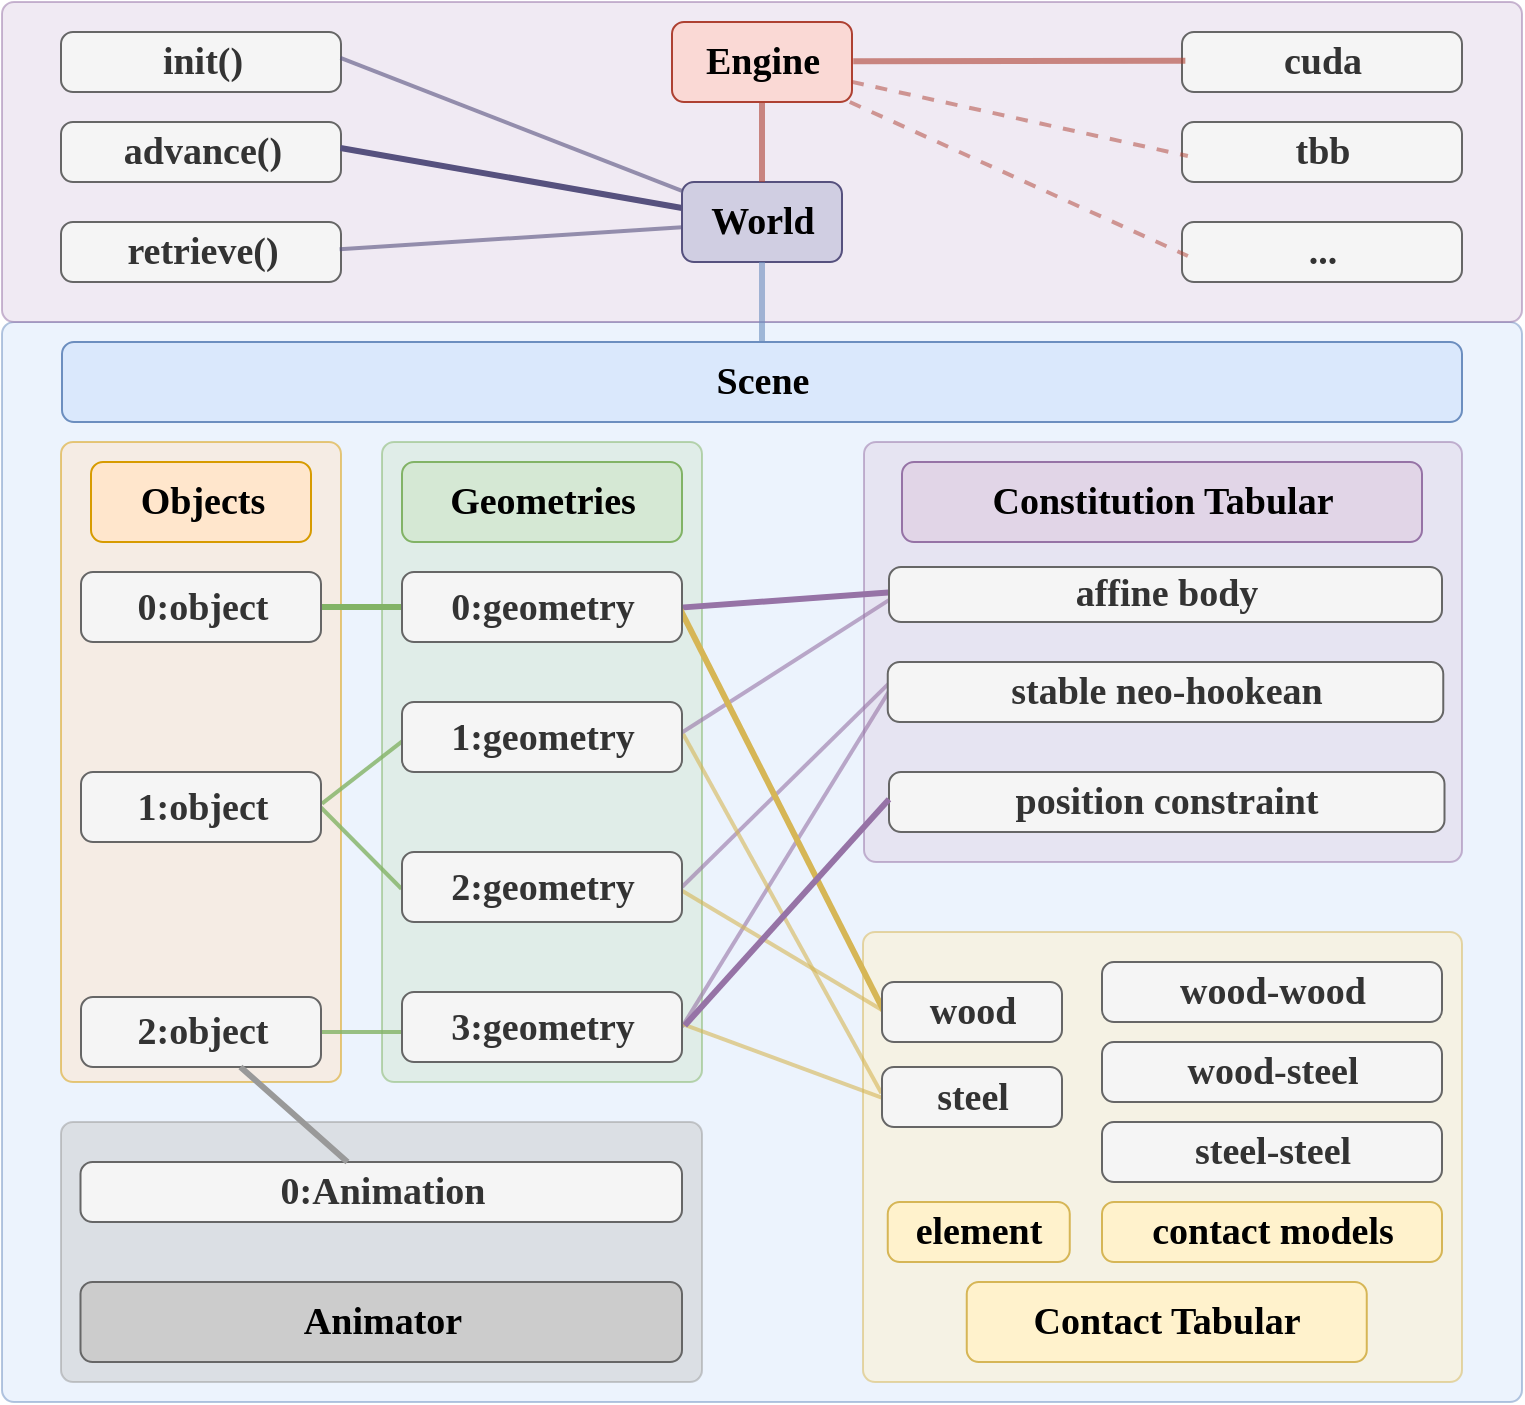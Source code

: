 <mxfile version="24.0.4" type="device">
  <diagram name="第 1 页" id="SAHKPxjK9V1qAOfatdbY">
    <mxGraphModel dx="1434" dy="2125" grid="1" gridSize="10" guides="1" tooltips="1" connect="1" arrows="1" fold="1" page="1" pageScale="1" pageWidth="827" pageHeight="1169" math="0" shadow="0">
      <root>
        <mxCell id="0" />
        <mxCell id="1" parent="0" />
        <mxCell id="b9sYkB1GpHUD2K_iO5PB-35" value="" style="rounded=1;whiteSpace=wrap;html=1;movable=1;resizable=1;rotatable=1;deletable=1;editable=1;locked=0;connectable=1;fillColor=#dae8fc;strokeColor=#6c8ebf;shadow=0;opacity=50;absoluteArcSize=1;arcSize=12;" parent="1" vertex="1">
          <mxGeometry x="40" y="-960" width="760" height="540" as="geometry" />
        </mxCell>
        <mxCell id="BDcLkVqgCtnHrI-E3r1J-9" value="" style="rounded=1;whiteSpace=wrap;html=1;movable=1;resizable=1;rotatable=1;deletable=1;editable=1;locked=0;connectable=1;fillColor=#e1d5e7;strokeColor=#9673a6;shadow=0;opacity=50;absoluteArcSize=1;arcSize=12;" parent="1" vertex="1">
          <mxGeometry x="40" y="-1120" width="760" height="160" as="geometry" />
        </mxCell>
        <mxCell id="lv3CAIxyMZGmVp8VG3db-56" value="" style="rounded=1;whiteSpace=wrap;html=1;movable=1;resizable=1;rotatable=1;deletable=1;editable=1;locked=0;connectable=1;fillColor=#d5e8d4;strokeColor=#82b366;shadow=0;opacity=50;absoluteArcSize=1;arcSize=12;" parent="1" vertex="1">
          <mxGeometry x="230" y="-900" width="160" height="320" as="geometry" />
        </mxCell>
        <mxCell id="lv3CAIxyMZGmVp8VG3db-7" value="" style="rounded=1;whiteSpace=wrap;html=1;movable=1;resizable=1;rotatable=1;deletable=1;editable=1;locked=0;connectable=1;fillColor=#fff2cc;strokeColor=#d6b656;shadow=0;opacity=50;absoluteArcSize=1;arcSize=12;" parent="1" vertex="1">
          <mxGeometry x="470.5" y="-655" width="299.5" height="225" as="geometry" />
        </mxCell>
        <mxCell id="lv3CAIxyMZGmVp8VG3db-6" value="" style="rounded=1;whiteSpace=wrap;html=1;movable=1;resizable=1;rotatable=1;deletable=1;editable=1;locked=0;connectable=1;fillColor=#e1d5e7;strokeColor=#9673a6;shadow=0;opacity=50;absoluteArcSize=1;arcSize=12;" parent="1" vertex="1">
          <mxGeometry x="471" y="-900" width="299" height="210" as="geometry" />
        </mxCell>
        <mxCell id="b9sYkB1GpHUD2K_iO5PB-41" value="" style="rounded=1;whiteSpace=wrap;html=1;movable=1;resizable=1;rotatable=1;deletable=1;editable=1;locked=0;connectable=1;fillColor=#ffe6cc;strokeColor=#d79b00;shadow=0;opacity=50;absoluteArcSize=1;arcSize=12;" parent="1" vertex="1">
          <mxGeometry x="69.5" y="-900" width="140" height="320" as="geometry" />
        </mxCell>
        <mxCell id="b9sYkB1GpHUD2K_iO5PB-42" value="&lt;span style=&quot;font-size: 19px;&quot;&gt;&lt;b&gt;&lt;font face=&quot;Lucida Console&quot;&gt;Scene&lt;br&gt;&lt;/font&gt;&lt;/b&gt;&lt;/span&gt;" style="text;html=1;align=center;verticalAlign=middle;resizable=1;points=[];autosize=0;strokeColor=#6c8ebf;fillColor=#dae8fc;rounded=1;absoluteArcSize=1;arcSize=12;" parent="1" vertex="1">
          <mxGeometry x="70" y="-950" width="700" height="40" as="geometry" />
        </mxCell>
        <mxCell id="lv3CAIxyMZGmVp8VG3db-1" value="&lt;span style=&quot;font-size: 19px;&quot;&gt;&lt;b&gt;&lt;font face=&quot;Lucida Console&quot;&gt;Constitution Tabular&lt;br&gt;&lt;/font&gt;&lt;/b&gt;&lt;/span&gt;" style="text;html=1;align=center;verticalAlign=middle;resizable=1;points=[];autosize=1;strokeColor=#9673a6;fillColor=#e1d5e7;rounded=1;absoluteArcSize=1;arcSize=12;" parent="1" vertex="1">
          <mxGeometry x="490" y="-890" width="260" height="40" as="geometry" />
        </mxCell>
        <mxCell id="lv3CAIxyMZGmVp8VG3db-2" value="&lt;span style=&quot;font-size: 19px;&quot;&gt;&lt;b&gt;&lt;font face=&quot;Lucida Console&quot;&gt;Contact Tabular&lt;br&gt;&lt;/font&gt;&lt;/b&gt;&lt;/span&gt;" style="text;html=1;align=center;verticalAlign=middle;resizable=1;points=[];autosize=1;strokeColor=#d6b656;fillColor=#fff2cc;rounded=1;absoluteArcSize=1;arcSize=12;" parent="1" vertex="1">
          <mxGeometry x="522.38" y="-480" width="200" height="40" as="geometry" />
        </mxCell>
        <mxCell id="lv3CAIxyMZGmVp8VG3db-8" value="&lt;span style=&quot;font-size: 19px;&quot;&gt;&lt;b&gt;&lt;font face=&quot;Lucida Console&quot;&gt;wood-wood&lt;br&gt;&lt;/font&gt;&lt;/b&gt;&lt;/span&gt;" style="text;html=1;align=center;verticalAlign=middle;resizable=1;points=[];autosize=0;strokeColor=#666666;fillColor=#f5f5f5;rounded=1;absoluteArcSize=1;arcSize=12;fontColor=#333333;imageAspect=1;" parent="1" vertex="1">
          <mxGeometry x="590" y="-640" width="170" height="30" as="geometry" />
        </mxCell>
        <mxCell id="lv3CAIxyMZGmVp8VG3db-9" value="&lt;span style=&quot;font-size: 19px;&quot;&gt;&lt;b&gt;&lt;font face=&quot;Lucida Console&quot;&gt;wood-steel&lt;br&gt;&lt;/font&gt;&lt;/b&gt;&lt;/span&gt;" style="text;html=1;align=center;verticalAlign=middle;resizable=1;points=[];autosize=0;strokeColor=#666666;fillColor=#f5f5f5;rounded=1;absoluteArcSize=1;arcSize=12;fontColor=#333333;" parent="1" vertex="1">
          <mxGeometry x="590" y="-600" width="170" height="30" as="geometry" />
        </mxCell>
        <mxCell id="lv3CAIxyMZGmVp8VG3db-10" value="&lt;span style=&quot;font-size: 19px;&quot;&gt;&lt;b&gt;&lt;font face=&quot;Lucida Console&quot;&gt;steel-steel&lt;br&gt;&lt;/font&gt;&lt;/b&gt;&lt;/span&gt;" style="text;html=1;align=center;verticalAlign=middle;resizable=1;points=[];autosize=0;strokeColor=#666666;fillColor=#f5f5f5;rounded=1;absoluteArcSize=1;arcSize=12;fontColor=#333333;" parent="1" vertex="1">
          <mxGeometry x="590" y="-560" width="170" height="30" as="geometry" />
        </mxCell>
        <mxCell id="lv3CAIxyMZGmVp8VG3db-41" value="&lt;span style=&quot;font-size: 19px;&quot;&gt;&lt;b&gt;&lt;font face=&quot;Lucida Console&quot;&gt;element&lt;br&gt;&lt;/font&gt;&lt;/b&gt;&lt;/span&gt;" style="text;html=1;align=center;verticalAlign=middle;resizable=1;points=[];autosize=0;strokeColor=#d6b656;fillColor=#fff2cc;rounded=1;absoluteArcSize=1;arcSize=12;" parent="1" vertex="1">
          <mxGeometry x="482.88" y="-520" width="91" height="30" as="geometry" />
        </mxCell>
        <mxCell id="lv3CAIxyMZGmVp8VG3db-42" value="&lt;span style=&quot;font-size: 19px;&quot;&gt;&lt;b&gt;&lt;font face=&quot;Lucida Console&quot;&gt;contact models&lt;br&gt;&lt;/font&gt;&lt;/b&gt;&lt;/span&gt;" style="text;html=1;align=center;verticalAlign=middle;resizable=1;points=[];autosize=0;strokeColor=#d6b656;fillColor=#fff2cc;rounded=1;absoluteArcSize=1;arcSize=12;" parent="1" vertex="1">
          <mxGeometry x="590" y="-520" width="170" height="30" as="geometry" />
        </mxCell>
        <mxCell id="lv3CAIxyMZGmVp8VG3db-44" style="rounded=0;orthogonalLoop=1;jettySize=auto;html=1;fillColor=#e1d5e7;strokeColor=#9673a6;strokeWidth=3;endArrow=none;endFill=0;startArrow=none;startFill=0;endSize=9;startSize=9;exitX=0.994;exitY=0.509;exitDx=0;exitDy=0;exitPerimeter=0;entryX=0.011;entryY=0.456;entryDx=0;entryDy=0;entryPerimeter=0;" parent="1" source="b9sYkB1GpHUD2K_iO5PB-46" target="lv3CAIxyMZGmVp8VG3db-3" edge="1">
          <mxGeometry relative="1" as="geometry">
            <mxPoint x="470" y="-814" as="targetPoint" />
          </mxGeometry>
        </mxCell>
        <mxCell id="lv3CAIxyMZGmVp8VG3db-50" style="rounded=0;orthogonalLoop=1;jettySize=auto;html=1;fillColor=#e1d5e7;strokeColor=#9673a6;strokeWidth=2;endArrow=none;endFill=0;startArrow=none;startFill=0;endSize=9;startSize=9;exitX=1;exitY=0.5;exitDx=0;exitDy=0;exitPerimeter=0;entryX=0.003;entryY=0.347;entryDx=0;entryDy=0;entryPerimeter=0;opacity=60;" parent="1" source="b9sYkB1GpHUD2K_iO5PB-49" target="lv3CAIxyMZGmVp8VG3db-4" edge="1">
          <mxGeometry relative="1" as="geometry">
            <mxPoint x="388" y="-761" as="sourcePoint" />
            <mxPoint x="479" y="-763" as="targetPoint" />
          </mxGeometry>
        </mxCell>
        <mxCell id="lv3CAIxyMZGmVp8VG3db-51" style="rounded=0;orthogonalLoop=1;jettySize=auto;html=1;fillColor=#e1d5e7;strokeColor=#9673a6;strokeWidth=2;endArrow=none;endFill=0;startArrow=none;startFill=0;endSize=9;startSize=9;exitX=1;exitY=0.5;exitDx=0;exitDy=0;exitPerimeter=0;entryX=0.002;entryY=0.491;entryDx=0;entryDy=0;entryPerimeter=0;opacity=60;" parent="1" source="b9sYkB1GpHUD2K_iO5PB-37" target="lv3CAIxyMZGmVp8VG3db-4" edge="1">
          <mxGeometry relative="1" as="geometry">
            <mxPoint x="390" y="-700" as="sourcePoint" />
            <mxPoint x="480" y="-806" as="targetPoint" />
          </mxGeometry>
        </mxCell>
        <mxCell id="lv3CAIxyMZGmVp8VG3db-47" style="rounded=0;orthogonalLoop=1;jettySize=auto;html=1;fillColor=#e1d5e7;strokeColor=#9673a6;strokeWidth=2;endArrow=none;endFill=0;startArrow=none;startFill=0;endSize=9;startSize=9;exitX=0.986;exitY=0.471;exitDx=0;exitDy=0;exitPerimeter=0;opacity=60;entryX=0.009;entryY=0.544;entryDx=0;entryDy=0;entryPerimeter=0;" parent="1" source="b9sYkB1GpHUD2K_iO5PB-47" target="lv3CAIxyMZGmVp8VG3db-3" edge="1">
          <mxGeometry relative="1" as="geometry">
            <mxPoint x="388" y="-820" as="sourcePoint" />
            <mxPoint x="470" y="-810" as="targetPoint" />
            <Array as="points" />
          </mxGeometry>
        </mxCell>
        <mxCell id="lv3CAIxyMZGmVp8VG3db-52" style="rounded=0;orthogonalLoop=1;jettySize=auto;html=1;fillColor=#fff2cc;strokeColor=#d6b656;strokeWidth=3;endArrow=none;endFill=0;startArrow=none;startFill=0;endSize=9;startSize=9;exitX=0.986;exitY=0.474;exitDx=0;exitDy=0;exitPerimeter=0;entryX=0.026;entryY=0.577;entryDx=0;entryDy=0;entryPerimeter=0;" parent="1" source="b9sYkB1GpHUD2K_iO5PB-46" target="lv3CAIxyMZGmVp8VG3db-39" edge="1">
          <mxGeometry relative="1" as="geometry">
            <mxPoint x="380" y="-830" as="sourcePoint" />
            <mxPoint x="480" y="-804" as="targetPoint" />
          </mxGeometry>
        </mxCell>
        <mxCell id="lv3CAIxyMZGmVp8VG3db-53" style="rounded=0;orthogonalLoop=1;jettySize=auto;html=1;fillColor=#fff2cc;strokeColor=#d6b656;strokeWidth=2;endArrow=none;endFill=0;startArrow=none;startFill=0;endSize=9;startSize=9;entryX=-0.003;entryY=0.437;entryDx=0;entryDy=0;entryPerimeter=0;opacity=60;exitX=1.004;exitY=0.456;exitDx=0;exitDy=0;exitPerimeter=0;" parent="1" source="b9sYkB1GpHUD2K_iO5PB-47" target="lv3CAIxyMZGmVp8VG3db-40" edge="1">
          <mxGeometry relative="1" as="geometry">
            <mxPoint x="380" y="-770" as="sourcePoint" />
            <mxPoint x="482" y="-696" as="targetPoint" />
          </mxGeometry>
        </mxCell>
        <mxCell id="lv3CAIxyMZGmVp8VG3db-54" style="rounded=0;orthogonalLoop=1;jettySize=auto;html=1;fillColor=#fff2cc;strokeColor=#d6b656;strokeWidth=2;endArrow=none;endFill=0;startArrow=none;startFill=0;endSize=9;startSize=9;exitX=0.988;exitY=0.525;exitDx=0;exitDy=0;exitPerimeter=0;opacity=60;entryX=0.009;entryY=0.482;entryDx=0;entryDy=0;entryPerimeter=0;" parent="1" source="b9sYkB1GpHUD2K_iO5PB-49" target="lv3CAIxyMZGmVp8VG3db-39" edge="1">
          <mxGeometry relative="1" as="geometry">
            <mxPoint x="390" y="-760" as="sourcePoint" />
            <mxPoint x="482" y="-647" as="targetPoint" />
          </mxGeometry>
        </mxCell>
        <mxCell id="lv3CAIxyMZGmVp8VG3db-55" style="rounded=0;orthogonalLoop=1;jettySize=auto;html=1;fillColor=#fff2cc;strokeColor=#d6b656;strokeWidth=2;endArrow=none;endFill=0;startArrow=none;startFill=0;endSize=9;startSize=9;entryX=0.013;entryY=0.528;entryDx=0;entryDy=0;entryPerimeter=0;opacity=60;exitX=1;exitY=0.456;exitDx=0;exitDy=0;exitPerimeter=0;" parent="1" source="b9sYkB1GpHUD2K_iO5PB-37" target="lv3CAIxyMZGmVp8VG3db-40" edge="1">
          <mxGeometry relative="1" as="geometry">
            <mxPoint x="390" y="-760" as="sourcePoint" />
            <mxPoint x="482" y="-647" as="targetPoint" />
          </mxGeometry>
        </mxCell>
        <mxCell id="lv3CAIxyMZGmVp8VG3db-57" style="rounded=0;orthogonalLoop=1;jettySize=auto;html=1;fillColor=#d5e8d4;strokeColor=#82b366;strokeWidth=3;endArrow=none;endFill=0;startArrow=none;startFill=0;endSize=9;startSize=9;" parent="1" source="b9sYkB1GpHUD2K_iO5PB-43" target="b9sYkB1GpHUD2K_iO5PB-46" edge="1">
          <mxGeometry relative="1" as="geometry">
            <mxPoint x="249" y="-975" as="sourcePoint" />
            <mxPoint x="371" y="-855" as="targetPoint" />
          </mxGeometry>
        </mxCell>
        <mxCell id="lv3CAIxyMZGmVp8VG3db-58" style="rounded=0;orthogonalLoop=1;jettySize=auto;html=1;fillColor=#d5e8d4;strokeColor=#82b366;strokeWidth=2;endArrow=none;endFill=0;startArrow=none;startFill=0;endSize=9;startSize=9;opacity=80;entryX=0.019;entryY=0.505;entryDx=0;entryDy=0;entryPerimeter=0;exitX=1.004;exitY=0.452;exitDx=0;exitDy=0;exitPerimeter=0;" parent="1" source="b9sYkB1GpHUD2K_iO5PB-44" target="b9sYkB1GpHUD2K_iO5PB-47" edge="1">
          <mxGeometry relative="1" as="geometry">
            <mxPoint x="388" y="-716" as="sourcePoint" />
            <mxPoint x="480" y="-755" as="targetPoint" />
          </mxGeometry>
        </mxCell>
        <mxCell id="lv3CAIxyMZGmVp8VG3db-59" style="rounded=0;orthogonalLoop=1;jettySize=auto;html=1;fillColor=#d5e8d4;strokeColor=#82b366;strokeWidth=2;endArrow=none;endFill=0;startArrow=none;startFill=0;endSize=9;startSize=9;opacity=80;exitX=1;exitY=0.507;exitDx=0;exitDy=0;exitPerimeter=0;entryX=-0.002;entryY=0.525;entryDx=0;entryDy=0;entryPerimeter=0;" parent="1" source="b9sYkB1GpHUD2K_iO5PB-44" target="b9sYkB1GpHUD2K_iO5PB-49" edge="1">
          <mxGeometry relative="1" as="geometry">
            <mxPoint x="190" y="-715" as="sourcePoint" />
            <mxPoint x="250" y="-715" as="targetPoint" />
          </mxGeometry>
        </mxCell>
        <mxCell id="lv3CAIxyMZGmVp8VG3db-60" style="rounded=0;orthogonalLoop=1;jettySize=auto;html=1;fillColor=#d5e8d4;strokeColor=#82b366;strokeWidth=2;endArrow=none;endFill=0;startArrow=none;startFill=0;endSize=9;startSize=9;opacity=80;" parent="1" edge="1">
          <mxGeometry relative="1" as="geometry">
            <mxPoint x="180" y="-605" as="sourcePoint" />
            <mxPoint x="240" y="-605" as="targetPoint" />
          </mxGeometry>
        </mxCell>
        <mxCell id="lv3CAIxyMZGmVp8VG3db-39" value="&lt;span style=&quot;font-size: 19px;&quot;&gt;&lt;b&gt;&lt;font face=&quot;Lucida Console&quot;&gt;wood&lt;br&gt;&lt;/font&gt;&lt;/b&gt;&lt;/span&gt;" style="text;html=1;align=center;verticalAlign=middle;resizable=1;points=[];autosize=0;strokeColor=#666666;fillColor=#f5f5f5;rounded=1;absoluteArcSize=1;arcSize=12;fontColor=#333333;imageAspect=1;" parent="1" vertex="1">
          <mxGeometry x="480" y="-630" width="90" height="30" as="geometry" />
        </mxCell>
        <mxCell id="lv3CAIxyMZGmVp8VG3db-3" value="&lt;span style=&quot;font-size: 19px;&quot;&gt;&lt;b&gt;&lt;font face=&quot;Lucida Console&quot;&gt;affine body&lt;br&gt;&lt;/font&gt;&lt;/b&gt;&lt;/span&gt;" style="text;html=1;align=center;verticalAlign=middle;resizable=1;points=[];autosize=0;strokeColor=#666666;fillColor=#f5f5f5;rounded=1;absoluteArcSize=1;arcSize=12;fontColor=#333333;" parent="1" vertex="1">
          <mxGeometry x="483.5" y="-837.5" width="276.5" height="27.5" as="geometry" />
        </mxCell>
        <mxCell id="lv3CAIxyMZGmVp8VG3db-4" value="&lt;span style=&quot;font-size: 19px;&quot;&gt;&lt;b&gt;&lt;font face=&quot;Lucida Console&quot;&gt;stable neo-hookean&lt;br&gt;&lt;/font&gt;&lt;/b&gt;&lt;/span&gt;" style="text;html=1;align=center;verticalAlign=middle;resizable=1;points=[];autosize=0;strokeColor=#666666;fillColor=#f5f5f5;rounded=1;absoluteArcSize=1;arcSize=12;fontColor=#333333;" parent="1" vertex="1">
          <mxGeometry x="482.88" y="-790" width="277.75" height="30" as="geometry" />
        </mxCell>
        <mxCell id="lv3CAIxyMZGmVp8VG3db-40" value="&lt;span style=&quot;font-size: 19px;&quot;&gt;&lt;b&gt;&lt;font face=&quot;Lucida Console&quot;&gt;steel&lt;br&gt;&lt;/font&gt;&lt;/b&gt;&lt;/span&gt;" style="text;html=1;align=center;verticalAlign=middle;resizable=1;points=[];autosize=0;strokeColor=#666666;fillColor=#f5f5f5;rounded=1;absoluteArcSize=1;arcSize=12;fontColor=#333333;imageAspect=1;" parent="1" vertex="1">
          <mxGeometry x="480" y="-587.5" width="90" height="30" as="geometry" />
        </mxCell>
        <mxCell id="b9sYkB1GpHUD2K_iO5PB-37" value="&lt;span style=&quot;font-size: 19px;&quot;&gt;&lt;b&gt;&lt;font face=&quot;Lucida Console&quot;&gt;3:geometry&lt;br&gt;&lt;/font&gt;&lt;/b&gt;&lt;/span&gt;" style="text;html=1;align=center;verticalAlign=middle;resizable=1;points=[];autosize=0;strokeColor=#666666;fillColor=#f5f5f5;rounded=1;absoluteArcSize=1;arcSize=12;fontColor=#333333;" parent="1" vertex="1">
          <mxGeometry x="240" y="-625" width="140" height="35" as="geometry" />
        </mxCell>
        <mxCell id="b9sYkB1GpHUD2K_iO5PB-43" value="&lt;span style=&quot;font-size: 19px;&quot;&gt;&lt;b&gt;&lt;font face=&quot;Lucida Console&quot;&gt;0:object&lt;br&gt;&lt;/font&gt;&lt;/b&gt;&lt;/span&gt;" style="text;html=1;align=center;verticalAlign=middle;resizable=1;points=[];autosize=0;strokeColor=#666666;fillColor=#f5f5f5;rounded=1;absoluteArcSize=1;arcSize=12;fontColor=#333333;" parent="1" vertex="1">
          <mxGeometry x="79.5" y="-835" width="120" height="35" as="geometry" />
        </mxCell>
        <mxCell id="b9sYkB1GpHUD2K_iO5PB-44" value="&lt;span style=&quot;font-size: 19px;&quot;&gt;&lt;b&gt;&lt;font face=&quot;Lucida Console&quot;&gt;1:object&lt;br&gt;&lt;/font&gt;&lt;/b&gt;&lt;/span&gt;" style="text;html=1;align=center;verticalAlign=middle;resizable=1;points=[];autosize=0;strokeColor=#666666;fillColor=#f5f5f5;rounded=1;absoluteArcSize=1;arcSize=12;fontColor=#333333;" parent="1" vertex="1">
          <mxGeometry x="79.5" y="-735" width="120" height="35" as="geometry" />
        </mxCell>
        <mxCell id="b9sYkB1GpHUD2K_iO5PB-47" value="&lt;span style=&quot;font-size: 19px;&quot;&gt;&lt;b&gt;&lt;font face=&quot;Lucida Console&quot;&gt;1:geometry&lt;br&gt;&lt;/font&gt;&lt;/b&gt;&lt;/span&gt;" style="text;html=1;align=center;verticalAlign=middle;resizable=1;points=[];autosize=0;strokeColor=#666666;fillColor=#f5f5f5;rounded=1;absoluteArcSize=1;arcSize=12;fontColor=#333333;" parent="1" vertex="1">
          <mxGeometry x="240" y="-770" width="140" height="35" as="geometry" />
        </mxCell>
        <mxCell id="b9sYkB1GpHUD2K_iO5PB-48" value="&lt;span style=&quot;font-size: 19px;&quot;&gt;&lt;b&gt;&lt;font face=&quot;Lucida Console&quot;&gt;2:object&lt;br&gt;&lt;/font&gt;&lt;/b&gt;&lt;/span&gt;" style="text;html=1;align=center;verticalAlign=middle;resizable=1;points=[];autosize=0;strokeColor=#666666;fillColor=#f5f5f5;rounded=1;absoluteArcSize=1;arcSize=12;fontColor=#333333;" parent="1" vertex="1">
          <mxGeometry x="79.5" y="-622.5" width="120" height="35" as="geometry" />
        </mxCell>
        <mxCell id="b9sYkB1GpHUD2K_iO5PB-49" value="&lt;span style=&quot;font-size: 19px;&quot;&gt;&lt;b&gt;&lt;font face=&quot;Lucida Console&quot;&gt;2:geometry&lt;br&gt;&lt;/font&gt;&lt;/b&gt;&lt;/span&gt;" style="text;html=1;align=center;verticalAlign=middle;resizable=1;points=[];autosize=0;strokeColor=#666666;fillColor=#f5f5f5;rounded=1;absoluteArcSize=1;arcSize=12;fontColor=#333333;" parent="1" vertex="1">
          <mxGeometry x="240" y="-695" width="140" height="35" as="geometry" />
        </mxCell>
        <mxCell id="b9sYkB1GpHUD2K_iO5PB-46" value="&lt;span style=&quot;font-size: 19px;&quot;&gt;&lt;b&gt;&lt;font face=&quot;Lucida Console&quot;&gt;0:geometry&lt;br&gt;&lt;/font&gt;&lt;/b&gt;&lt;/span&gt;" style="text;html=1;align=center;verticalAlign=middle;resizable=1;points=[];autosize=0;strokeColor=#666666;fillColor=#f5f5f5;rounded=1;absoluteArcSize=1;arcSize=12;fontColor=#333333;" parent="1" vertex="1">
          <mxGeometry x="240" y="-835" width="140" height="35" as="geometry" />
        </mxCell>
        <mxCell id="lv3CAIxyMZGmVp8VG3db-61" value="&lt;span style=&quot;font-size: 19px;&quot;&gt;&lt;b&gt;&lt;font face=&quot;Lucida Console&quot;&gt;Objects&lt;br&gt;&lt;/font&gt;&lt;/b&gt;&lt;/span&gt;" style="text;html=1;align=center;verticalAlign=middle;resizable=1;points=[];autosize=1;strokeColor=#d79b00;fillColor=#ffe6cc;rounded=1;absoluteArcSize=1;arcSize=12;" parent="1" vertex="1">
          <mxGeometry x="84.5" y="-890" width="110" height="40" as="geometry" />
        </mxCell>
        <mxCell id="lv3CAIxyMZGmVp8VG3db-62" value="&lt;span style=&quot;font-size: 19px;&quot;&gt;&lt;b&gt;&lt;font face=&quot;Lucida Console&quot;&gt;Geometries&lt;br&gt;&lt;/font&gt;&lt;/b&gt;&lt;/span&gt;" style="text;html=1;align=center;verticalAlign=middle;resizable=1;points=[];autosize=1;strokeColor=#82b366;fillColor=#d5e8d4;rounded=1;absoluteArcSize=1;arcSize=12;" parent="1" vertex="1">
          <mxGeometry x="240" y="-890" width="140" height="40" as="geometry" />
        </mxCell>
        <mxCell id="PPOQS3A6w9e8k6hVX2pf-1" value="&lt;span style=&quot;font-size: 19px;&quot;&gt;&lt;b&gt;&lt;font face=&quot;Lucida Console&quot;&gt;Engine&lt;br&gt;&lt;/font&gt;&lt;/b&gt;&lt;/span&gt;" style="text;html=1;align=center;verticalAlign=middle;resizable=0;points=[];autosize=1;strokeColor=#ae4132;fillColor=#fad9d5;rounded=1;absoluteArcSize=1;arcSize=12;" parent="1" vertex="1">
          <mxGeometry x="375" y="-1110" width="90" height="40" as="geometry" />
        </mxCell>
        <mxCell id="PPOQS3A6w9e8k6hVX2pf-2" value="&lt;span style=&quot;font-size: 19px;&quot;&gt;&lt;b&gt;&lt;font face=&quot;Lucida Console&quot;&gt;World&lt;br&gt;&lt;/font&gt;&lt;/b&gt;&lt;/span&gt;" style="text;html=1;align=center;verticalAlign=middle;resizable=0;points=[];autosize=1;strokeColor=#56517e;fillColor=#d0cee2;rounded=1;absoluteArcSize=1;arcSize=12;" parent="1" vertex="1">
          <mxGeometry x="380" y="-1030" width="80" height="40" as="geometry" />
        </mxCell>
        <mxCell id="PPOQS3A6w9e8k6hVX2pf-3" value="&lt;span style=&quot;font-size: 19px;&quot;&gt;&lt;b&gt;&lt;font face=&quot;Lucida Console&quot;&gt;position constraint&lt;br&gt;&lt;/font&gt;&lt;/b&gt;&lt;/span&gt;" style="text;html=1;align=center;verticalAlign=middle;resizable=1;points=[];autosize=0;strokeColor=#666666;fillColor=#f5f5f5;rounded=1;absoluteArcSize=1;arcSize=12;fontColor=#333333;" parent="1" vertex="1">
          <mxGeometry x="483.5" y="-735" width="277.75" height="30" as="geometry" />
        </mxCell>
        <mxCell id="PPOQS3A6w9e8k6hVX2pf-4" style="rounded=0;orthogonalLoop=1;jettySize=auto;html=1;fillColor=#e1d5e7;strokeColor=#9673a6;strokeWidth=3;endArrow=none;endFill=0;startArrow=none;startFill=0;endSize=9;startSize=9;exitX=1.01;exitY=0.478;exitDx=0;exitDy=0;exitPerimeter=0;entryX=0;entryY=0.456;entryDx=0;entryDy=0;entryPerimeter=0;" parent="1" source="b9sYkB1GpHUD2K_iO5PB-37" target="PPOQS3A6w9e8k6hVX2pf-3" edge="1">
          <mxGeometry relative="1" as="geometry">
            <mxPoint x="481" y="-836" as="targetPoint" />
            <mxPoint x="389" y="-772" as="sourcePoint" />
          </mxGeometry>
        </mxCell>
        <mxCell id="PPOQS3A6w9e8k6hVX2pf-6" value="&lt;span style=&quot;font-size: 19px;&quot;&gt;&lt;b&gt;&lt;font face=&quot;Lucida Console&quot;&gt;init()&lt;br&gt;&lt;/font&gt;&lt;/b&gt;&lt;/span&gt;" style="text;html=1;align=center;verticalAlign=middle;resizable=1;points=[];autosize=0;strokeColor=#666666;fillColor=#f5f5f5;rounded=1;absoluteArcSize=1;arcSize=12;fontColor=#333333;" parent="1" vertex="1">
          <mxGeometry x="69.5" y="-1105" width="140" height="30" as="geometry" />
        </mxCell>
        <mxCell id="PPOQS3A6w9e8k6hVX2pf-7" value="&lt;span style=&quot;font-size: 19px;&quot;&gt;&lt;b&gt;&lt;font face=&quot;Lucida Console&quot;&gt;advance()&lt;br&gt;&lt;/font&gt;&lt;/b&gt;&lt;/span&gt;" style="text;html=1;align=center;verticalAlign=middle;resizable=1;points=[];autosize=0;strokeColor=#666666;fillColor=#f5f5f5;rounded=1;absoluteArcSize=1;arcSize=12;fontColor=#333333;" parent="1" vertex="1">
          <mxGeometry x="69.5" y="-1060" width="140" height="30" as="geometry" />
        </mxCell>
        <mxCell id="PPOQS3A6w9e8k6hVX2pf-8" value="&lt;span style=&quot;font-size: 19px;&quot;&gt;&lt;b&gt;&lt;font face=&quot;Lucida Console&quot;&gt;retrieve()&lt;br&gt;&lt;/font&gt;&lt;/b&gt;&lt;/span&gt;" style="text;html=1;align=center;verticalAlign=middle;resizable=1;points=[];autosize=0;strokeColor=#666666;fillColor=#f5f5f5;rounded=1;absoluteArcSize=1;arcSize=12;fontColor=#333333;" parent="1" vertex="1">
          <mxGeometry x="69.5" y="-1010" width="140" height="30" as="geometry" />
        </mxCell>
        <mxCell id="PPOQS3A6w9e8k6hVX2pf-9" style="rounded=0;orthogonalLoop=1;jettySize=auto;html=1;fillColor=#d0cee2;strokeColor=#56517e;strokeWidth=3;endArrow=none;endFill=0;startArrow=none;startFill=0;endSize=9;startSize=9;entryX=0.998;entryY=0.433;entryDx=0;entryDy=0;entryPerimeter=0;" parent="1" source="PPOQS3A6w9e8k6hVX2pf-2" target="PPOQS3A6w9e8k6hVX2pf-7" edge="1">
          <mxGeometry relative="1" as="geometry">
            <mxPoint x="416.5" y="-823" as="sourcePoint" />
            <mxPoint x="515.5" y="-653" as="targetPoint" />
            <Array as="points" />
          </mxGeometry>
        </mxCell>
        <mxCell id="PPOQS3A6w9e8k6hVX2pf-10" style="rounded=0;orthogonalLoop=1;jettySize=auto;html=1;fillColor=#d0cee2;strokeColor=#56517e;strokeWidth=2;endArrow=none;endFill=0;startArrow=none;startFill=0;endSize=9;startSize=9;opacity=60;entryX=0.995;entryY=0.456;entryDx=0;entryDy=0;entryPerimeter=0;" parent="1" source="PPOQS3A6w9e8k6hVX2pf-2" target="PPOQS3A6w9e8k6hVX2pf-8" edge="1">
          <mxGeometry relative="1" as="geometry">
            <mxPoint x="248.5" y="-1121" as="sourcePoint" />
            <mxPoint x="513.5" y="-617" as="targetPoint" />
          </mxGeometry>
        </mxCell>
        <mxCell id="PPOQS3A6w9e8k6hVX2pf-11" style="rounded=0;orthogonalLoop=1;jettySize=auto;html=1;fillColor=#d0cee2;strokeColor=#56517e;strokeWidth=2;endArrow=none;endFill=0;startArrow=none;startFill=0;endSize=9;startSize=9;opacity=60;entryX=0.998;entryY=0.433;entryDx=0;entryDy=0;entryPerimeter=0;" parent="1" source="PPOQS3A6w9e8k6hVX2pf-2" target="PPOQS3A6w9e8k6hVX2pf-6" edge="1">
          <mxGeometry relative="1" as="geometry">
            <mxPoint x="258.5" y="-1111" as="sourcePoint" />
            <mxPoint x="310.5" y="-1086" as="targetPoint" />
          </mxGeometry>
        </mxCell>
        <mxCell id="PPOQS3A6w9e8k6hVX2pf-12" style="rounded=0;orthogonalLoop=1;jettySize=auto;html=1;fillColor=#fad9d5;strokeColor=#ae4132;strokeWidth=3;endArrow=none;endFill=0;startArrow=none;startFill=0;endSize=9;startSize=9;opacity=60;" parent="1" source="PPOQS3A6w9e8k6hVX2pf-1" target="PPOQS3A6w9e8k6hVX2pf-2" edge="1">
          <mxGeometry relative="1" as="geometry">
            <mxPoint x="218.5" y="-822" as="sourcePoint" />
            <mxPoint x="278.5" y="-822" as="targetPoint" />
          </mxGeometry>
        </mxCell>
        <mxCell id="PPOQS3A6w9e8k6hVX2pf-13" value="&lt;span style=&quot;font-size: 19px;&quot;&gt;&lt;b&gt;&lt;font face=&quot;Lucida Console&quot;&gt;cuda&lt;br&gt;&lt;/font&gt;&lt;/b&gt;&lt;/span&gt;" style="text;html=1;align=center;verticalAlign=middle;resizable=1;points=[];autosize=0;strokeColor=#666666;fillColor=#f5f5f5;rounded=1;absoluteArcSize=1;arcSize=12;fontColor=#333333;" parent="1" vertex="1">
          <mxGeometry x="630" y="-1105" width="140" height="30" as="geometry" />
        </mxCell>
        <mxCell id="PPOQS3A6w9e8k6hVX2pf-14" value="&lt;span style=&quot;font-size: 19px;&quot;&gt;&lt;b&gt;&lt;font face=&quot;Lucida Console&quot;&gt;tbb&lt;br&gt;&lt;/font&gt;&lt;/b&gt;&lt;/span&gt;" style="text;html=1;align=center;verticalAlign=middle;resizable=1;points=[];autosize=0;strokeColor=#666666;fillColor=#f5f5f5;rounded=1;absoluteArcSize=1;arcSize=12;fontColor=#333333;" parent="1" vertex="1">
          <mxGeometry x="630" y="-1060" width="140" height="30" as="geometry" />
        </mxCell>
        <mxCell id="PPOQS3A6w9e8k6hVX2pf-15" style="rounded=0;orthogonalLoop=1;jettySize=auto;html=1;fillColor=#fad9d5;strokeColor=#ae4132;strokeWidth=3;endArrow=none;endFill=0;startArrow=none;startFill=0;endSize=9;startSize=9;opacity=60;exitX=1.007;exitY=0.492;exitDx=0;exitDy=0;exitPerimeter=0;entryX=0.012;entryY=0.478;entryDx=0;entryDy=0;entryPerimeter=0;" parent="1" source="PPOQS3A6w9e8k6hVX2pf-1" target="PPOQS3A6w9e8k6hVX2pf-13" edge="1">
          <mxGeometry relative="1" as="geometry">
            <mxPoint x="218.5" y="-1220" as="sourcePoint" />
            <mxPoint x="218.5" y="-1150" as="targetPoint" />
          </mxGeometry>
        </mxCell>
        <mxCell id="PPOQS3A6w9e8k6hVX2pf-16" style="rounded=0;orthogonalLoop=1;jettySize=auto;html=1;fillColor=#fad9d5;strokeColor=#ae4132;strokeWidth=2;endArrow=none;endFill=0;startArrow=none;startFill=0;endSize=9;startSize=9;opacity=50;dashed=1;entryX=0.021;entryY=0.567;entryDx=0;entryDy=0;entryPerimeter=0;" parent="1" source="PPOQS3A6w9e8k6hVX2pf-1" target="PPOQS3A6w9e8k6hVX2pf-14" edge="1">
          <mxGeometry relative="1" as="geometry">
            <mxPoint x="264.5" y="-1240" as="sourcePoint" />
            <mxPoint x="310.5" y="-1266" as="targetPoint" />
          </mxGeometry>
        </mxCell>
        <mxCell id="BDcLkVqgCtnHrI-E3r1J-5" value="&lt;span style=&quot;font-size: 19px;&quot;&gt;&lt;b&gt;&lt;font face=&quot;Lucida Console&quot;&gt;...&lt;br&gt;&lt;/font&gt;&lt;/b&gt;&lt;/span&gt;" style="text;html=1;align=center;verticalAlign=middle;resizable=1;points=[];autosize=0;strokeColor=#666666;fillColor=#f5f5f5;rounded=1;absoluteArcSize=1;arcSize=12;fontColor=#333333;" parent="1" vertex="1">
          <mxGeometry x="630" y="-1010" width="140" height="30" as="geometry" />
        </mxCell>
        <mxCell id="BDcLkVqgCtnHrI-E3r1J-6" style="rounded=0;orthogonalLoop=1;jettySize=auto;html=1;fillColor=#fad9d5;strokeColor=#ae4132;strokeWidth=2;endArrow=none;endFill=0;startArrow=none;startFill=0;endSize=9;startSize=9;opacity=50;dashed=1;entryX=0.021;entryY=0.567;entryDx=0;entryDy=0;entryPerimeter=0;" parent="1" source="PPOQS3A6w9e8k6hVX2pf-1" target="BDcLkVqgCtnHrI-E3r1J-5" edge="1">
          <mxGeometry relative="1" as="geometry">
            <mxPoint x="509.5" y="-991" as="sourcePoint" />
            <mxPoint x="311.5" y="-1216" as="targetPoint" />
          </mxGeometry>
        </mxCell>
        <mxCell id="BDcLkVqgCtnHrI-E3r1J-8" style="rounded=0;orthogonalLoop=1;jettySize=auto;html=1;fillColor=#dae8fc;strokeColor=#6c8ebf;strokeWidth=3;endArrow=none;endFill=0;startArrow=none;startFill=0;endSize=9;startSize=9;opacity=60;" parent="1" source="PPOQS3A6w9e8k6hVX2pf-2" target="b9sYkB1GpHUD2K_iO5PB-42" edge="1">
          <mxGeometry relative="1" as="geometry">
            <mxPoint x="415" y="-1060" as="sourcePoint" />
            <mxPoint x="415" y="-1020" as="targetPoint" />
          </mxGeometry>
        </mxCell>
        <mxCell id="EoV-amYFjK9hnEWdOCiS-1" value="" style="rounded=1;whiteSpace=wrap;html=1;movable=1;resizable=1;rotatable=1;deletable=1;editable=1;locked=0;connectable=1;fillColor=#CCCCCC;strokeColor=#999999;shadow=0;opacity=50;absoluteArcSize=1;arcSize=12;" parent="1" vertex="1">
          <mxGeometry x="69.5" y="-560" width="320.5" height="130" as="geometry" />
        </mxCell>
        <mxCell id="EoV-amYFjK9hnEWdOCiS-2" value="&lt;span style=&quot;font-size: 19px;&quot;&gt;&lt;b&gt;&lt;font face=&quot;Lucida Console&quot;&gt;Animator&lt;br&gt;&lt;/font&gt;&lt;/b&gt;&lt;/span&gt;" style="text;html=1;align=center;verticalAlign=middle;resizable=1;points=[];autosize=1;strokeColor=#666666;fillColor=#CCCCCC;rounded=1;absoluteArcSize=1;arcSize=12;" parent="1" vertex="1">
          <mxGeometry x="79.25" y="-480" width="300.75" height="40" as="geometry" />
        </mxCell>
        <mxCell id="EoV-amYFjK9hnEWdOCiS-3" value="&lt;span style=&quot;font-size: 19px;&quot;&gt;&lt;b&gt;&lt;font face=&quot;Lucida Console&quot;&gt;0:Animation&lt;br&gt;&lt;/font&gt;&lt;/b&gt;&lt;/span&gt;" style="text;html=1;align=center;verticalAlign=middle;resizable=1;points=[];autosize=0;strokeColor=#666666;fillColor=#f5f5f5;rounded=1;absoluteArcSize=1;arcSize=12;fontColor=#333333;imageAspect=1;" parent="1" vertex="1">
          <mxGeometry x="79.25" y="-540" width="300.75" height="30" as="geometry" />
        </mxCell>
        <mxCell id="EoV-amYFjK9hnEWdOCiS-8" style="rounded=0;orthogonalLoop=1;jettySize=auto;html=1;fillColor=#e1d5e7;strokeColor=#999999;strokeWidth=3;endArrow=none;endFill=0;startArrow=none;startFill=0;endSize=9;startSize=9;" parent="1" source="EoV-amYFjK9hnEWdOCiS-3" target="b9sYkB1GpHUD2K_iO5PB-48" edge="1">
          <mxGeometry relative="1" as="geometry">
            <mxPoint x="923" y="-622.5" as="targetPoint" />
            <mxPoint x="820" y="-509.5" as="sourcePoint" />
          </mxGeometry>
        </mxCell>
      </root>
    </mxGraphModel>
  </diagram>
</mxfile>
